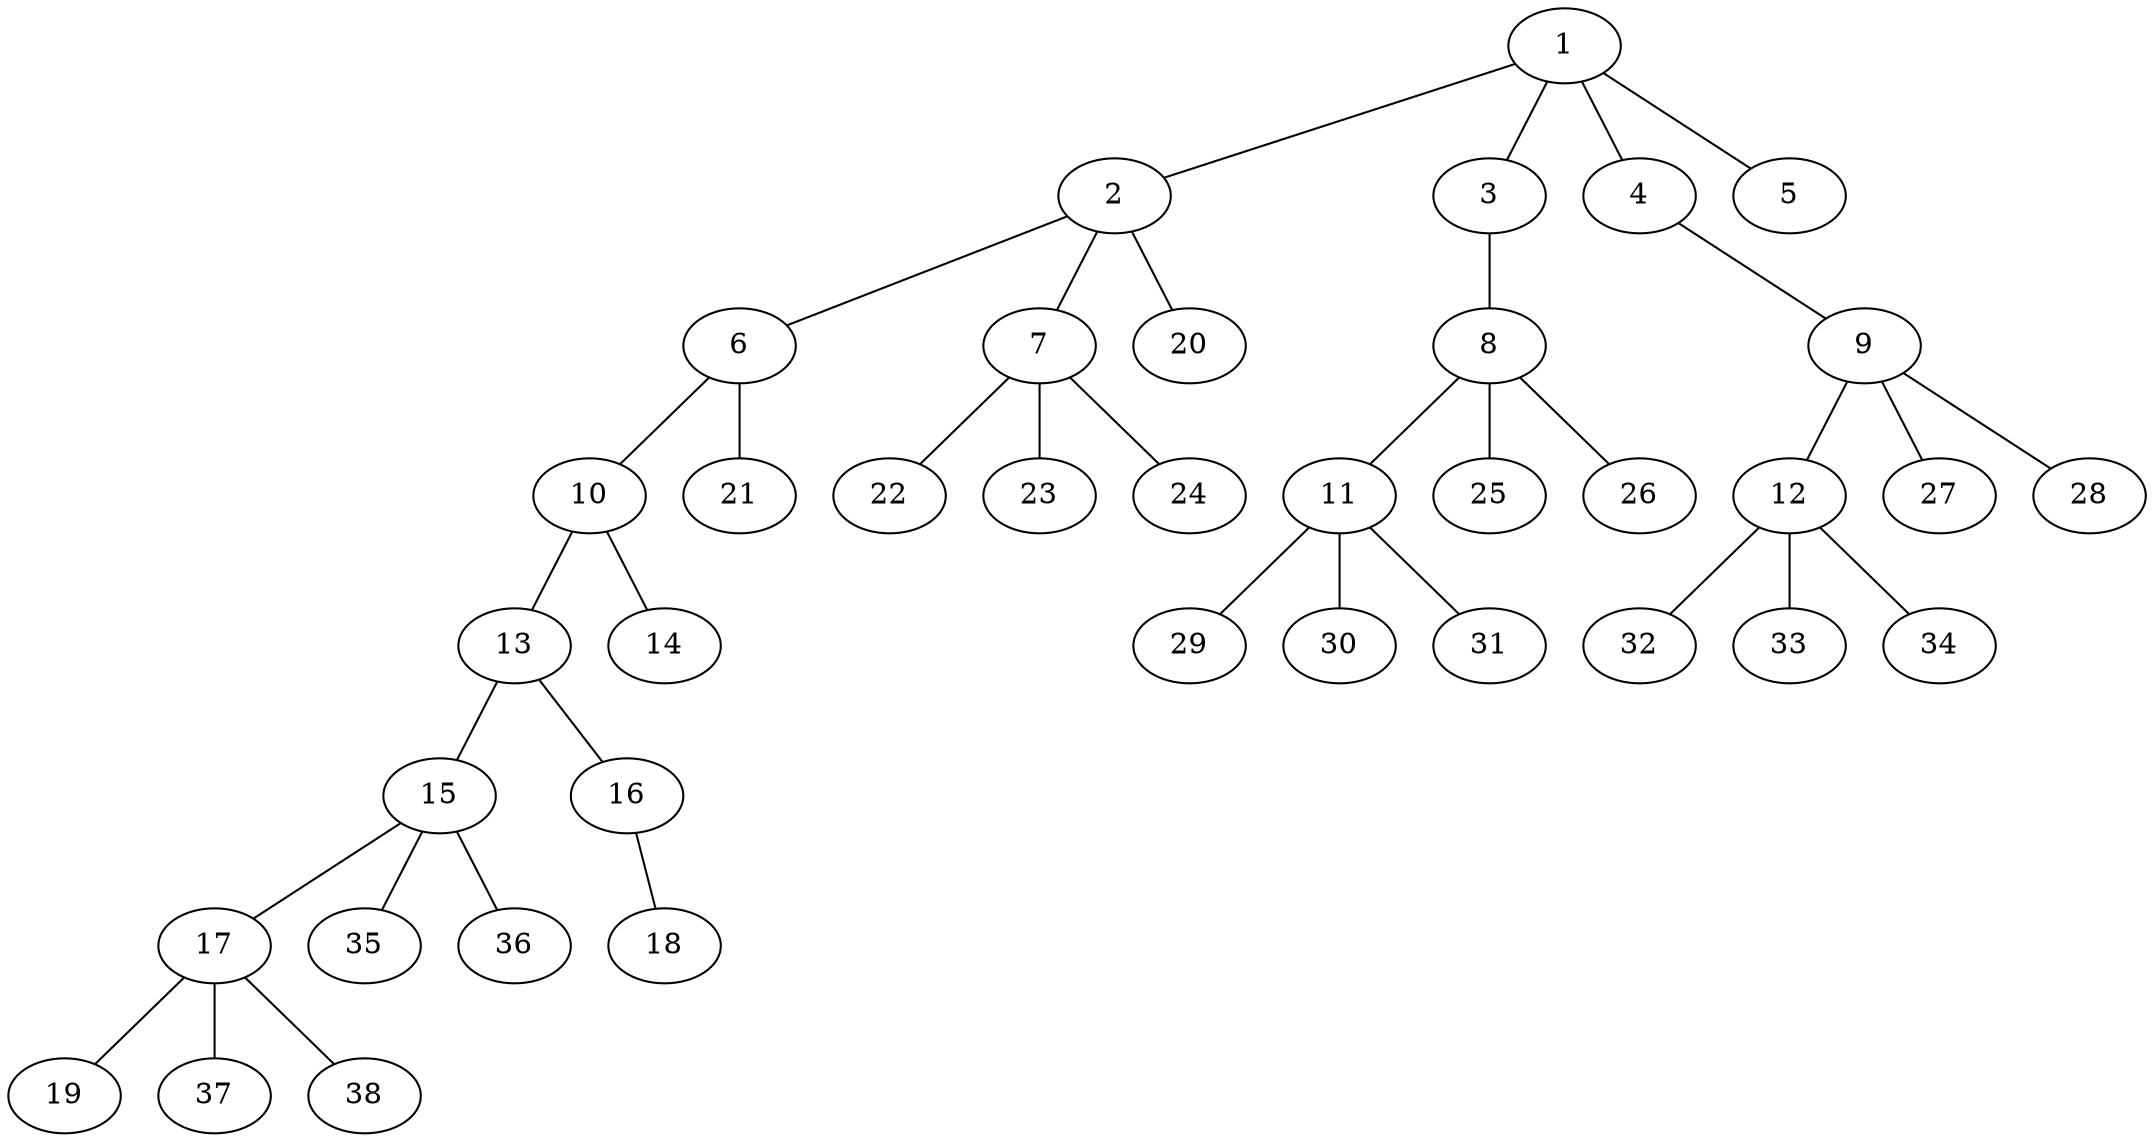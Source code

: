 graph molecule_2445 {
	1	 [chem=P];
	2	 [chem=C];
	1 -- 2	 [valence=1];
	3	 [chem=O];
	1 -- 3	 [valence=1];
	4	 [chem=O];
	1 -- 4	 [valence=1];
	5	 [chem=O];
	1 -- 5	 [valence=2];
	6	 [chem=N];
	2 -- 6	 [valence=1];
	7	 [chem=C];
	2 -- 7	 [valence=1];
	20	 [chem=H];
	2 -- 20	 [valence=1];
	8	 [chem=C];
	3 -- 8	 [valence=1];
	9	 [chem=C];
	4 -- 9	 [valence=1];
	10	 [chem=C];
	6 -- 10	 [valence=1];
	21	 [chem=H];
	6 -- 21	 [valence=1];
	22	 [chem=H];
	7 -- 22	 [valence=1];
	23	 [chem=H];
	7 -- 23	 [valence=1];
	24	 [chem=H];
	7 -- 24	 [valence=1];
	11	 [chem=C];
	8 -- 11	 [valence=1];
	25	 [chem=H];
	8 -- 25	 [valence=1];
	26	 [chem=H];
	8 -- 26	 [valence=1];
	12	 [chem=C];
	9 -- 12	 [valence=1];
	27	 [chem=H];
	9 -- 27	 [valence=1];
	28	 [chem=H];
	9 -- 28	 [valence=1];
	13	 [chem=N];
	10 -- 13	 [valence=1];
	14	 [chem=O];
	10 -- 14	 [valence=2];
	29	 [chem=H];
	11 -- 29	 [valence=1];
	30	 [chem=H];
	11 -- 30	 [valence=1];
	31	 [chem=H];
	11 -- 31	 [valence=1];
	32	 [chem=H];
	12 -- 32	 [valence=1];
	33	 [chem=H];
	12 -- 33	 [valence=1];
	34	 [chem=H];
	12 -- 34	 [valence=1];
	15	 [chem=C];
	13 -- 15	 [valence=1];
	16	 [chem=N];
	13 -- 16	 [valence=1];
	17	 [chem=C];
	15 -- 17	 [valence=1];
	35	 [chem=H];
	15 -- 35	 [valence=1];
	36	 [chem=H];
	15 -- 36	 [valence=1];
	18	 [chem=O];
	16 -- 18	 [valence=2];
	19	 [chem=Cl];
	17 -- 19	 [valence=1];
	37	 [chem=H];
	17 -- 37	 [valence=1];
	38	 [chem=H];
	17 -- 38	 [valence=1];
}
